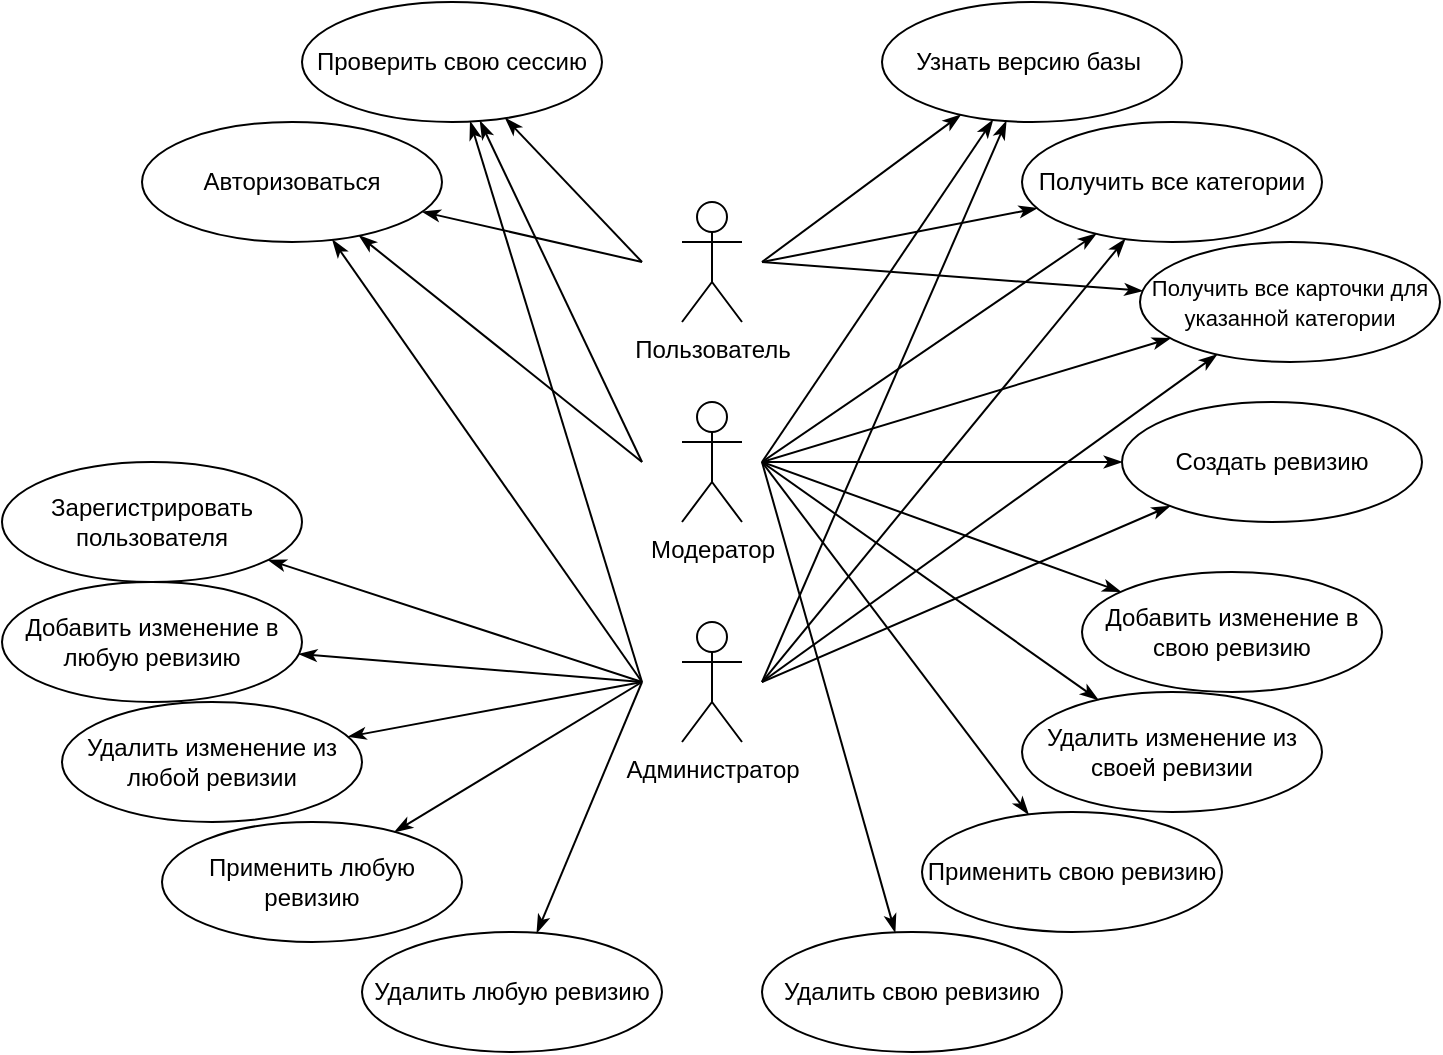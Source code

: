 <mxfile version="20.2.7" type="device"><diagram id="dsTiNoENvLld-L3B4Fyi" name="Page-1"><mxGraphModel dx="2370" dy="920" grid="1" gridSize="10" guides="1" tooltips="1" connect="1" arrows="1" fold="1" page="1" pageScale="1" pageWidth="827" pageHeight="1169" math="0" shadow="0"><root><mxCell id="0"/><mxCell id="1" parent="0"/><mxCell id="kEHD9K-VcRdrJKoSkYvW-4" style="rounded=0;orthogonalLoop=1;jettySize=auto;html=1;strokeWidth=1;endArrow=classicThin;endFill=1;" parent="1" target="kEHD9K-VcRdrJKoSkYvW-2" edge="1"><mxGeometry relative="1" as="geometry"><mxPoint x="150" y="220" as="sourcePoint"/></mxGeometry></mxCell><mxCell id="kEHD9K-VcRdrJKoSkYvW-1" value="Пользователь" style="shape=umlActor;verticalLabelPosition=bottom;verticalAlign=top;html=1;outlineConnect=0;" parent="1" vertex="1"><mxGeometry x="110" y="190" width="30" height="60" as="geometry"/></mxCell><mxCell id="kEHD9K-VcRdrJKoSkYvW-2" value="Узнать версию базы&amp;nbsp;" style="ellipse;whiteSpace=wrap;html=1;" parent="1" vertex="1"><mxGeometry x="210" y="90" width="150" height="60" as="geometry"/></mxCell><mxCell id="kEHD9K-VcRdrJKoSkYvW-3" value="Получить все категории" style="ellipse;whiteSpace=wrap;html=1;" parent="1" vertex="1"><mxGeometry x="280" y="150" width="150" height="60" as="geometry"/></mxCell><mxCell id="kEHD9K-VcRdrJKoSkYvW-5" style="rounded=0;orthogonalLoop=1;jettySize=auto;html=1;strokeWidth=1;endArrow=classicThin;endFill=1;" parent="1" target="kEHD9K-VcRdrJKoSkYvW-3" edge="1"><mxGeometry relative="1" as="geometry"><mxPoint x="150" y="220" as="sourcePoint"/><mxPoint x="299.0" y="160" as="targetPoint"/></mxGeometry></mxCell><mxCell id="kEHD9K-VcRdrJKoSkYvW-6" value="Модератор" style="shape=umlActor;verticalLabelPosition=bottom;verticalAlign=top;html=1;outlineConnect=0;" parent="1" vertex="1"><mxGeometry x="110" y="290" width="30" height="60" as="geometry"/></mxCell><mxCell id="kEHD9K-VcRdrJKoSkYvW-7" value="Создать ревизию" style="ellipse;whiteSpace=wrap;html=1;" parent="1" vertex="1"><mxGeometry x="330" y="290" width="150" height="60" as="geometry"/></mxCell><mxCell id="kEHD9K-VcRdrJKoSkYvW-8" value="Добавить изменение в свою ревизию" style="ellipse;whiteSpace=wrap;html=1;" parent="1" vertex="1"><mxGeometry x="310" y="375" width="150" height="60" as="geometry"/></mxCell><mxCell id="kEHD9K-VcRdrJKoSkYvW-9" value="Удалить изменение из своей ревизии" style="ellipse;whiteSpace=wrap;html=1;" parent="1" vertex="1"><mxGeometry x="280" y="435" width="150" height="60" as="geometry"/></mxCell><mxCell id="kEHD9K-VcRdrJKoSkYvW-10" value="Применить свою ревизию" style="ellipse;whiteSpace=wrap;html=1;" parent="1" vertex="1"><mxGeometry x="230" y="495" width="150" height="60" as="geometry"/></mxCell><mxCell id="kEHD9K-VcRdrJKoSkYvW-11" value="Удалить свою ревизию" style="ellipse;whiteSpace=wrap;html=1;" parent="1" vertex="1"><mxGeometry x="150" y="555" width="150" height="60" as="geometry"/></mxCell><mxCell id="kEHD9K-VcRdrJKoSkYvW-12" value="Администратор" style="shape=umlActor;verticalLabelPosition=bottom;verticalAlign=top;html=1;outlineConnect=0;" parent="1" vertex="1"><mxGeometry x="110" y="400" width="30" height="60" as="geometry"/></mxCell><mxCell id="kEHD9K-VcRdrJKoSkYvW-13" style="rounded=0;orthogonalLoop=1;jettySize=auto;html=1;strokeWidth=1;endArrow=classicThin;endFill=1;" parent="1" target="kEHD9K-VcRdrJKoSkYvW-3" edge="1"><mxGeometry relative="1" as="geometry"><mxPoint x="150" y="320" as="sourcePoint"/><mxPoint x="200" y="250" as="targetPoint"/></mxGeometry></mxCell><mxCell id="kEHD9K-VcRdrJKoSkYvW-14" style="rounded=0;orthogonalLoop=1;jettySize=auto;html=1;strokeWidth=1;endArrow=classicThin;endFill=1;" parent="1" target="kEHD9K-VcRdrJKoSkYvW-7" edge="1"><mxGeometry relative="1" as="geometry"><mxPoint x="150" y="320" as="sourcePoint"/><mxPoint x="298" y="240" as="targetPoint"/></mxGeometry></mxCell><mxCell id="kEHD9K-VcRdrJKoSkYvW-15" style="rounded=0;orthogonalLoop=1;jettySize=auto;html=1;strokeWidth=1;endArrow=classicThin;endFill=1;" parent="1" target="kEHD9K-VcRdrJKoSkYvW-8" edge="1"><mxGeometry relative="1" as="geometry"><mxPoint x="150" y="320" as="sourcePoint"/><mxPoint x="308" y="250" as="targetPoint"/></mxGeometry></mxCell><mxCell id="kEHD9K-VcRdrJKoSkYvW-16" style="rounded=0;orthogonalLoop=1;jettySize=auto;html=1;strokeWidth=1;endArrow=classicThin;endFill=1;" parent="1" target="kEHD9K-VcRdrJKoSkYvW-9" edge="1"><mxGeometry relative="1" as="geometry"><mxPoint x="150" y="320" as="sourcePoint"/><mxPoint x="318" y="260" as="targetPoint"/></mxGeometry></mxCell><mxCell id="kEHD9K-VcRdrJKoSkYvW-17" style="rounded=0;orthogonalLoop=1;jettySize=auto;html=1;strokeWidth=1;endArrow=classicThin;endFill=1;" parent="1" target="kEHD9K-VcRdrJKoSkYvW-10" edge="1"><mxGeometry relative="1" as="geometry"><mxPoint x="150" y="320" as="sourcePoint"/><mxPoint x="270" y="480" as="targetPoint"/></mxGeometry></mxCell><mxCell id="kEHD9K-VcRdrJKoSkYvW-21" style="rounded=0;orthogonalLoop=1;jettySize=auto;html=1;strokeWidth=1;endArrow=classicThin;endFill=1;" parent="1" target="kEHD9K-VcRdrJKoSkYvW-2" edge="1"><mxGeometry relative="1" as="geometry"><mxPoint x="150" y="320" as="sourcePoint"/><mxPoint x="298" y="170" as="targetPoint"/></mxGeometry></mxCell><mxCell id="kEHD9K-VcRdrJKoSkYvW-25" value="Добавить изменение в любую ревизию" style="ellipse;whiteSpace=wrap;html=1;" parent="1" vertex="1"><mxGeometry x="-230" y="380" width="150" height="60" as="geometry"/></mxCell><mxCell id="kEHD9K-VcRdrJKoSkYvW-26" value="Удалить изменение из любой ревизии" style="ellipse;whiteSpace=wrap;html=1;" parent="1" vertex="1"><mxGeometry x="-200" y="440" width="150" height="60" as="geometry"/></mxCell><mxCell id="kEHD9K-VcRdrJKoSkYvW-27" value="Применить любую ревизию" style="ellipse;whiteSpace=wrap;html=1;" parent="1" vertex="1"><mxGeometry x="-150" y="500" width="150" height="60" as="geometry"/></mxCell><mxCell id="kEHD9K-VcRdrJKoSkYvW-28" value="Удалить любую ревизию" style="ellipse;whiteSpace=wrap;html=1;" parent="1" vertex="1"><mxGeometry x="-50" y="555" width="150" height="60" as="geometry"/></mxCell><mxCell id="kEHD9K-VcRdrJKoSkYvW-36" style="rounded=0;orthogonalLoop=1;jettySize=auto;html=1;strokeWidth=1;endArrow=classicThin;endFill=1;" parent="1" target="kEHD9K-VcRdrJKoSkYvW-11" edge="1"><mxGeometry relative="1" as="geometry"><mxPoint x="150" y="320" as="sourcePoint"/><mxPoint x="298.0" y="520" as="targetPoint"/></mxGeometry></mxCell><mxCell id="kEHD9K-VcRdrJKoSkYvW-37" style="rounded=0;orthogonalLoop=1;jettySize=auto;html=1;strokeWidth=1;endArrow=classicThin;endFill=1;" parent="1" target="kEHD9K-VcRdrJKoSkYvW-25" edge="1"><mxGeometry relative="1" as="geometry"><mxPoint x="90" y="430" as="sourcePoint"/><mxPoint x="298.0" y="170" as="targetPoint"/></mxGeometry></mxCell><mxCell id="kEHD9K-VcRdrJKoSkYvW-38" style="rounded=0;orthogonalLoop=1;jettySize=auto;html=1;strokeWidth=1;endArrow=classicThin;endFill=1;" parent="1" target="kEHD9K-VcRdrJKoSkYvW-26" edge="1"><mxGeometry relative="1" as="geometry"><mxPoint x="90" y="430" as="sourcePoint"/><mxPoint x="308.0" y="180" as="targetPoint"/></mxGeometry></mxCell><mxCell id="kEHD9K-VcRdrJKoSkYvW-39" style="rounded=0;orthogonalLoop=1;jettySize=auto;html=1;strokeWidth=1;endArrow=classicThin;endFill=1;" parent="1" target="kEHD9K-VcRdrJKoSkYvW-27" edge="1"><mxGeometry relative="1" as="geometry"><mxPoint x="90" y="430" as="sourcePoint"/><mxPoint x="318.0" y="190" as="targetPoint"/></mxGeometry></mxCell><mxCell id="kEHD9K-VcRdrJKoSkYvW-40" style="rounded=0;orthogonalLoop=1;jettySize=auto;html=1;strokeWidth=1;endArrow=classicThin;endFill=1;" parent="1" target="kEHD9K-VcRdrJKoSkYvW-28" edge="1"><mxGeometry relative="1" as="geometry"><mxPoint x="90" y="430" as="sourcePoint"/><mxPoint x="328.0" y="200" as="targetPoint"/></mxGeometry></mxCell><mxCell id="8keqYawzipQ2MxAnoZ94-2" value="&lt;font style=&quot;font-size: 11px;&quot;&gt;Получить все карточки для указанной категории&lt;/font&gt;" style="ellipse;whiteSpace=wrap;html=1;" vertex="1" parent="1"><mxGeometry x="339" y="210" width="150" height="60" as="geometry"/></mxCell><mxCell id="8keqYawzipQ2MxAnoZ94-3" style="rounded=0;orthogonalLoop=1;jettySize=auto;html=1;strokeWidth=1;endArrow=classicThin;endFill=1;" edge="1" parent="1" target="8keqYawzipQ2MxAnoZ94-2"><mxGeometry relative="1" as="geometry"><mxPoint x="150" y="220" as="sourcePoint"/><mxPoint x="340.0" y="290" as="targetPoint"/></mxGeometry></mxCell><mxCell id="8keqYawzipQ2MxAnoZ94-7" value="Зарегистрировать пользователя" style="ellipse;whiteSpace=wrap;html=1;" vertex="1" parent="1"><mxGeometry x="-230" y="320" width="150" height="60" as="geometry"/></mxCell><mxCell id="8keqYawzipQ2MxAnoZ94-8" value="Авторизоваться" style="ellipse;whiteSpace=wrap;html=1;" vertex="1" parent="1"><mxGeometry x="-160" y="150" width="150" height="60" as="geometry"/></mxCell><mxCell id="8keqYawzipQ2MxAnoZ94-9" value="Проверить свою сессию" style="ellipse;whiteSpace=wrap;html=1;" vertex="1" parent="1"><mxGeometry x="-80" y="90" width="150" height="60" as="geometry"/></mxCell><mxCell id="8keqYawzipQ2MxAnoZ94-11" style="rounded=0;orthogonalLoop=1;jettySize=auto;html=1;strokeWidth=1;endArrow=classicThin;endFill=1;" edge="1" parent="1" target="8keqYawzipQ2MxAnoZ94-7"><mxGeometry relative="1" as="geometry"><mxPoint x="90" y="430" as="sourcePoint"/><mxPoint x="14.125" y="159.777" as="targetPoint"/></mxGeometry></mxCell><mxCell id="8keqYawzipQ2MxAnoZ94-12" style="rounded=0;orthogonalLoop=1;jettySize=auto;html=1;strokeWidth=1;endArrow=classicThin;endFill=1;" edge="1" parent="1" target="8keqYawzipQ2MxAnoZ94-8"><mxGeometry relative="1" as="geometry"><mxPoint x="90" y="220" as="sourcePoint"/><mxPoint x="-56.464" y="412.184" as="targetPoint"/></mxGeometry></mxCell><mxCell id="8keqYawzipQ2MxAnoZ94-13" style="rounded=0;orthogonalLoop=1;jettySize=auto;html=1;strokeWidth=1;endArrow=classicThin;endFill=1;" edge="1" parent="1" target="8keqYawzipQ2MxAnoZ94-8"><mxGeometry relative="1" as="geometry"><mxPoint x="90" y="320" as="sourcePoint"/><mxPoint x="-51.786" y="253.492" as="targetPoint"/></mxGeometry></mxCell><mxCell id="8keqYawzipQ2MxAnoZ94-14" style="rounded=0;orthogonalLoop=1;jettySize=auto;html=1;strokeWidth=1;endArrow=classicThin;endFill=1;" edge="1" parent="1" target="8keqYawzipQ2MxAnoZ94-9"><mxGeometry relative="1" as="geometry"><mxPoint x="90" y="430" as="sourcePoint"/><mxPoint x="-65.799" y="278.418" as="targetPoint"/></mxGeometry></mxCell><mxCell id="8keqYawzipQ2MxAnoZ94-15" style="rounded=0;orthogonalLoop=1;jettySize=auto;html=1;strokeWidth=1;endArrow=classicThin;endFill=1;" edge="1" parent="1" target="8keqYawzipQ2MxAnoZ94-9"><mxGeometry relative="1" as="geometry"><mxPoint x="90" y="220" as="sourcePoint"/><mxPoint x="-53.849" y="250.513" as="targetPoint"/></mxGeometry></mxCell><mxCell id="8keqYawzipQ2MxAnoZ94-16" style="rounded=0;orthogonalLoop=1;jettySize=auto;html=1;strokeWidth=1;endArrow=classicThin;endFill=1;" edge="1" parent="1" target="8keqYawzipQ2MxAnoZ94-8"><mxGeometry relative="1" as="geometry"><mxPoint x="90" y="430" as="sourcePoint"/><mxPoint x="31.07" y="204.303" as="targetPoint"/></mxGeometry></mxCell><mxCell id="8keqYawzipQ2MxAnoZ94-17" style="rounded=0;orthogonalLoop=1;jettySize=auto;html=1;strokeWidth=1;endArrow=classicThin;endFill=1;" edge="1" parent="1" target="8keqYawzipQ2MxAnoZ94-9"><mxGeometry relative="1" as="geometry"><mxPoint x="90" y="320" as="sourcePoint"/><mxPoint x="31.07" y="204.303" as="targetPoint"/></mxGeometry></mxCell><mxCell id="8keqYawzipQ2MxAnoZ94-18" style="rounded=0;orthogonalLoop=1;jettySize=auto;html=1;strokeWidth=1;endArrow=classicThin;endFill=1;" edge="1" parent="1" target="kEHD9K-VcRdrJKoSkYvW-7"><mxGeometry relative="1" as="geometry"><mxPoint x="150" y="430" as="sourcePoint"/><mxPoint x="-24.599" y="263.869" as="targetPoint"/></mxGeometry></mxCell><mxCell id="8keqYawzipQ2MxAnoZ94-19" style="rounded=0;orthogonalLoop=1;jettySize=auto;html=1;strokeWidth=1;endArrow=classicThin;endFill=1;" edge="1" parent="1" target="8keqYawzipQ2MxAnoZ94-2"><mxGeometry relative="1" as="geometry"><mxPoint x="150" y="320" as="sourcePoint"/><mxPoint x="315.922" y="257.685" as="targetPoint"/></mxGeometry></mxCell><mxCell id="8keqYawzipQ2MxAnoZ94-20" style="rounded=0;orthogonalLoop=1;jettySize=auto;html=1;strokeWidth=1;endArrow=classicThin;endFill=1;" edge="1" parent="1" target="8keqYawzipQ2MxAnoZ94-2"><mxGeometry relative="1" as="geometry"><mxPoint x="150" y="430" as="sourcePoint"/><mxPoint x="357.299" y="374.165" as="targetPoint"/></mxGeometry></mxCell><mxCell id="8keqYawzipQ2MxAnoZ94-21" style="rounded=0;orthogonalLoop=1;jettySize=auto;html=1;strokeWidth=1;endArrow=classicThin;endFill=1;" edge="1" parent="1" target="kEHD9K-VcRdrJKoSkYvW-3"><mxGeometry relative="1" as="geometry"><mxPoint x="150" y="430" as="sourcePoint"/><mxPoint x="362.966" y="319.846" as="targetPoint"/></mxGeometry></mxCell><mxCell id="8keqYawzipQ2MxAnoZ94-22" style="rounded=0;orthogonalLoop=1;jettySize=auto;html=1;strokeWidth=1;endArrow=classicThin;endFill=1;" edge="1" parent="1" target="kEHD9K-VcRdrJKoSkYvW-2"><mxGeometry relative="1" as="geometry"><mxPoint x="150" y="430" as="sourcePoint"/><mxPoint x="337.146" y="262.854" as="targetPoint"/></mxGeometry></mxCell></root></mxGraphModel></diagram></mxfile>